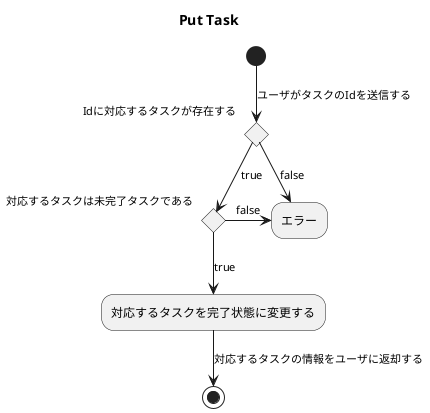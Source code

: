 @startuml

title Put Task

(*) --> [ユーザがタスクのIdを送信する] if "Idに対応するタスクが存在する" then
-right-> [false] "エラー"
  else
--> [true] if "対応するタスクは未完了タスクである" then
    -right-> [false] "エラー"
    else
    --> [true] "対応するタスクを完了状態に変更する"
    endif
  endif
--> [対応するタスクの情報をユーザに返却する] (*)
@enduml

@startuml

title Delete Task

(*) --> [ユーザがタスクのIdを送信する] if "Idに対応するタスクが存在する" then
-right-> [false] "エラー"
  else
--> [true] "タスクを削除する" 
--> (*)

@enduml

@startuml

title Read Task List

(*) --> [ユーザがタスクのリストを要求する] "表示用空リスト作成"
--> "保持されているタスクを取得する(ループ開始)" as startRoop
--> if "タスクは未完了状態である" then
  --> [true] "リストに追加"
  --> "次のタスクに移動する"
else 
  --> [false] "次のタスクに移動する"
endif
if "全てのタスクをチェックした" then 
  --> [false] startRoop
else
  --> [true] "リストをユーザにレスポンスとして返却する"
endif
--> (*)
@enduml

@startuml

title Read Task

(*) --> [ユーザがタスクのIdを送信する] if "Idに対応するタスクが存在する" then
-right-> [false] "エラー"
  else
--> [true] "タスクの情報をユーザに返却する" 
--> (*)

@enduml

@startuml

title Create Task

(*) --> [タスク投稿] if "タスクのタイトルが仕様に基づいた形式になっている" then 
  --> [false] "エラー"
else
  --> [true] if "未完了タスクが5つ以上ある" then
  -right-> [true] "エラー"
else
  --> [false] "タスク追加"
endif
--> [投稿したタスクの情報を返却] (*)

@enduml